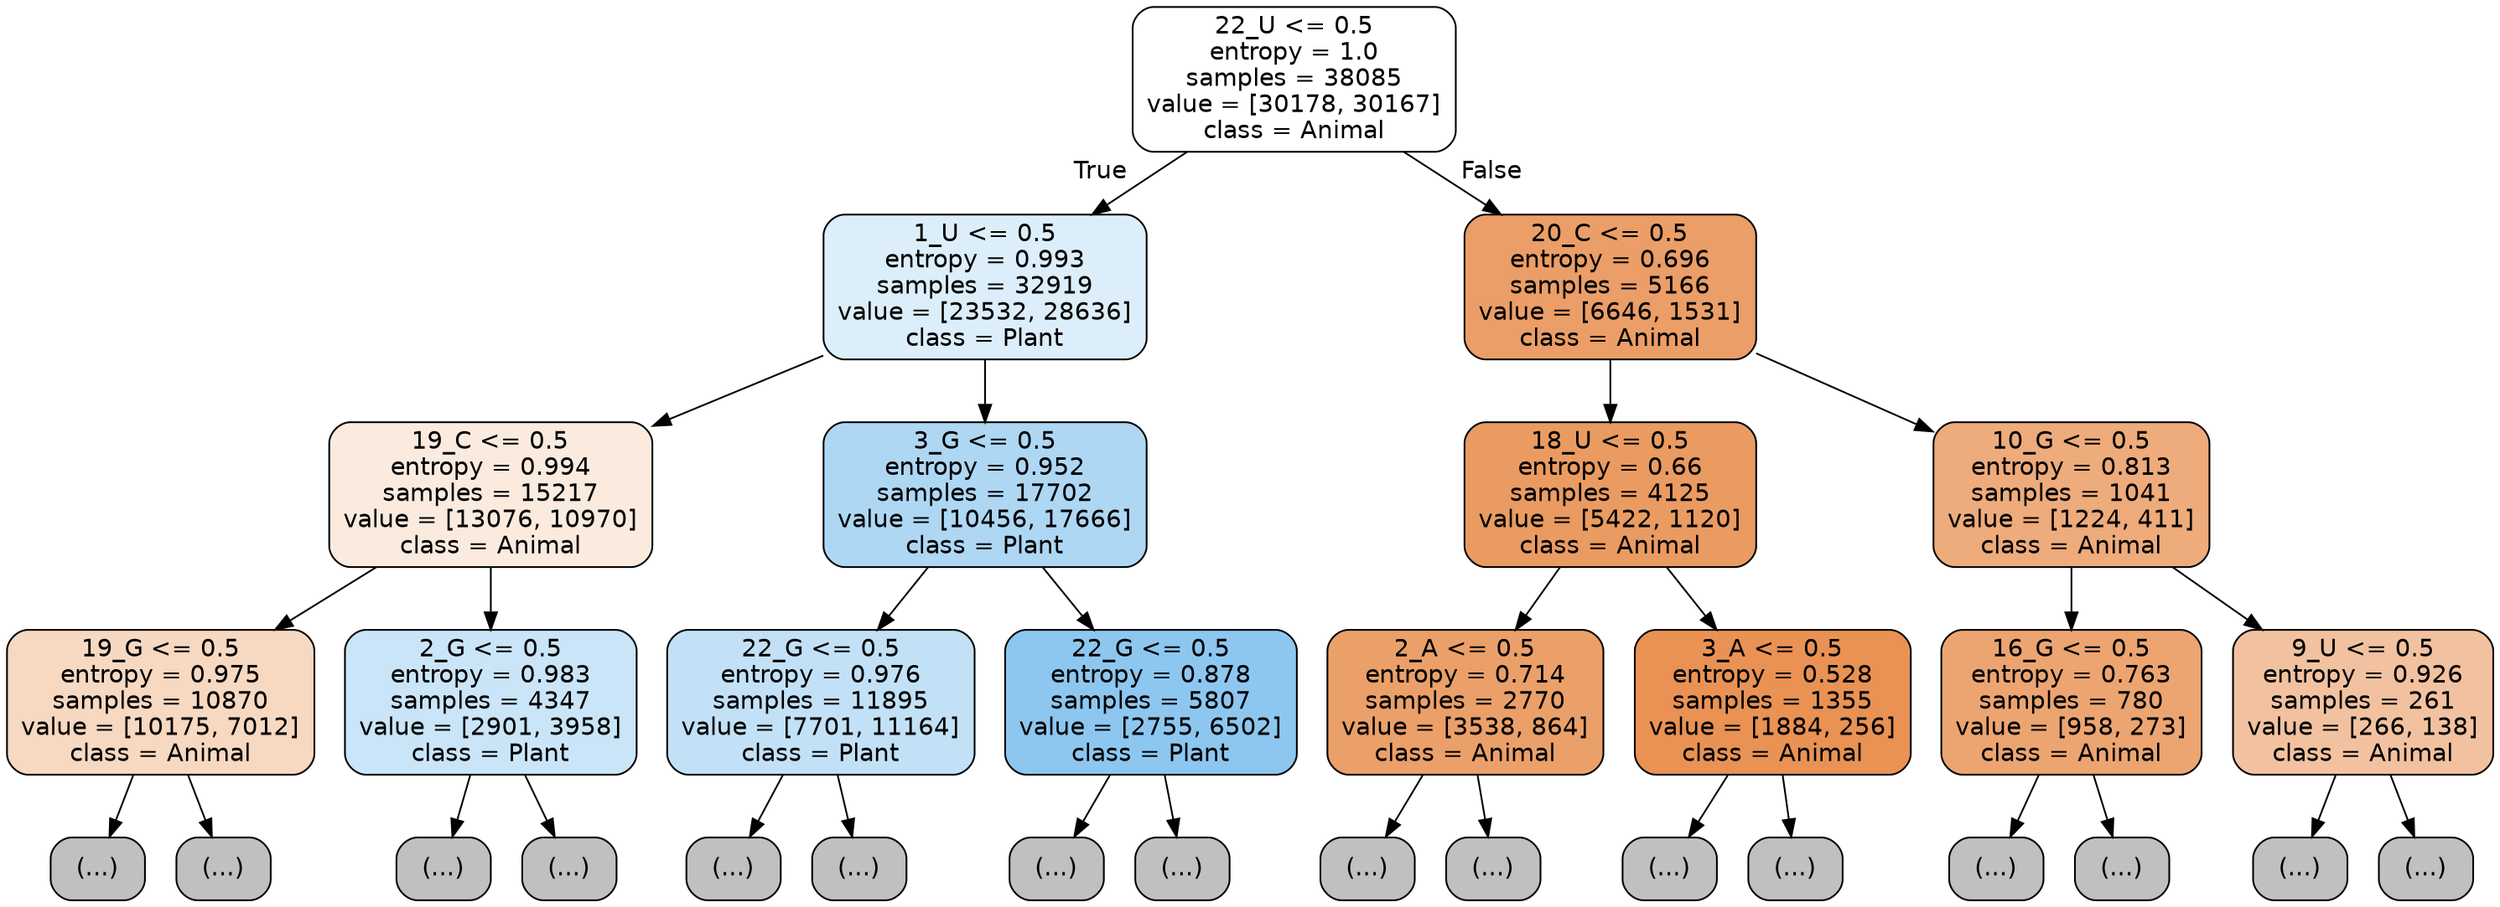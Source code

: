digraph Tree {
node [shape=box, style="filled, rounded", color="black", fontname="helvetica"] ;
edge [fontname="helvetica"] ;
0 [label="22_U <= 0.5\nentropy = 1.0\nsamples = 38085\nvalue = [30178, 30167]\nclass = Animal", fillcolor="#ffffff"] ;
1 [label="1_U <= 0.5\nentropy = 0.993\nsamples = 32919\nvalue = [23532, 28636]\nclass = Plant", fillcolor="#dceefa"] ;
0 -> 1 [labeldistance=2.5, labelangle=45, headlabel="True"] ;
2 [label="19_C <= 0.5\nentropy = 0.994\nsamples = 15217\nvalue = [13076, 10970]\nclass = Animal", fillcolor="#fbebdf"] ;
1 -> 2 ;
3 [label="19_G <= 0.5\nentropy = 0.975\nsamples = 10870\nvalue = [10175, 7012]\nclass = Animal", fillcolor="#f7d8c1"] ;
2 -> 3 ;
4 [label="(...)", fillcolor="#C0C0C0"] ;
3 -> 4 ;
3955 [label="(...)", fillcolor="#C0C0C0"] ;
3 -> 3955 ;
5974 [label="2_G <= 0.5\nentropy = 0.983\nsamples = 4347\nvalue = [2901, 3958]\nclass = Plant", fillcolor="#cae5f8"] ;
2 -> 5974 ;
5975 [label="(...)", fillcolor="#C0C0C0"] ;
5974 -> 5975 ;
7462 [label="(...)", fillcolor="#C0C0C0"] ;
5974 -> 7462 ;
7937 [label="3_G <= 0.5\nentropy = 0.952\nsamples = 17702\nvalue = [10456, 17666]\nclass = Plant", fillcolor="#aed7f4"] ;
1 -> 7937 ;
7938 [label="22_G <= 0.5\nentropy = 0.976\nsamples = 11895\nvalue = [7701, 11164]\nclass = Plant", fillcolor="#c2e1f7"] ;
7937 -> 7938 ;
7939 [label="(...)", fillcolor="#C0C0C0"] ;
7938 -> 7939 ;
11850 [label="(...)", fillcolor="#C0C0C0"] ;
7938 -> 11850 ;
12449 [label="22_G <= 0.5\nentropy = 0.878\nsamples = 5807\nvalue = [2755, 6502]\nclass = Plant", fillcolor="#8dc7f0"] ;
7937 -> 12449 ;
12450 [label="(...)", fillcolor="#C0C0C0"] ;
12449 -> 12450 ;
13919 [label="(...)", fillcolor="#C0C0C0"] ;
12449 -> 13919 ;
14146 [label="20_C <= 0.5\nentropy = 0.696\nsamples = 5166\nvalue = [6646, 1531]\nclass = Animal", fillcolor="#eb9e67"] ;
0 -> 14146 [labeldistance=2.5, labelangle=-45, headlabel="False"] ;
14147 [label="18_U <= 0.5\nentropy = 0.66\nsamples = 4125\nvalue = [5422, 1120]\nclass = Animal", fillcolor="#ea9b62"] ;
14146 -> 14147 ;
14148 [label="2_A <= 0.5\nentropy = 0.714\nsamples = 2770\nvalue = [3538, 864]\nclass = Animal", fillcolor="#eba069"] ;
14147 -> 14148 ;
14149 [label="(...)", fillcolor="#C0C0C0"] ;
14148 -> 14149 ;
14940 [label="(...)", fillcolor="#C0C0C0"] ;
14148 -> 14940 ;
15197 [label="3_A <= 0.5\nentropy = 0.528\nsamples = 1355\nvalue = [1884, 256]\nclass = Animal", fillcolor="#e99254"] ;
14147 -> 15197 ;
15198 [label="(...)", fillcolor="#C0C0C0"] ;
15197 -> 15198 ;
15499 [label="(...)", fillcolor="#C0C0C0"] ;
15197 -> 15499 ;
15602 [label="10_G <= 0.5\nentropy = 0.813\nsamples = 1041\nvalue = [1224, 411]\nclass = Animal", fillcolor="#eeab7b"] ;
14146 -> 15602 ;
15603 [label="16_G <= 0.5\nentropy = 0.763\nsamples = 780\nvalue = [958, 273]\nclass = Animal", fillcolor="#eca571"] ;
15602 -> 15603 ;
15604 [label="(...)", fillcolor="#C0C0C0"] ;
15603 -> 15604 ;
15867 [label="(...)", fillcolor="#C0C0C0"] ;
15603 -> 15867 ;
15958 [label="9_U <= 0.5\nentropy = 0.926\nsamples = 261\nvalue = [266, 138]\nclass = Animal", fillcolor="#f2c2a0"] ;
15602 -> 15958 ;
15959 [label="(...)", fillcolor="#C0C0C0"] ;
15958 -> 15959 ;
16036 [label="(...)", fillcolor="#C0C0C0"] ;
15958 -> 16036 ;
}
